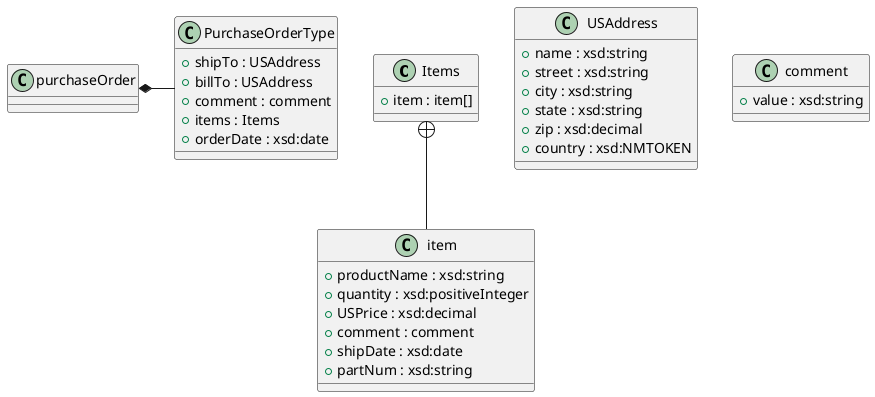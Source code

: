 @startuml

class Items {
    +item : item[]
}
Items +-- item
class item {
    +productName : xsd:string
    +quantity : xsd:positiveInteger
    +USPrice : xsd:decimal
    +comment : comment
    +shipDate : xsd:date
    +partNum : xsd:string
}
class PurchaseOrderType {
    +shipTo : USAddress
    +billTo : USAddress
    +comment : comment
    +items : Items
    +orderDate : xsd:date
}
class USAddress {
    +name : xsd:string
    +street : xsd:string
    +city : xsd:string
    +state : xsd:string
    +zip : xsd:decimal
    +country : xsd:NMTOKEN
}
class comment {
    +value : xsd:string
}
class purchaseOrder {
}
purchaseOrder *- PurchaseOrderType

@enduml

